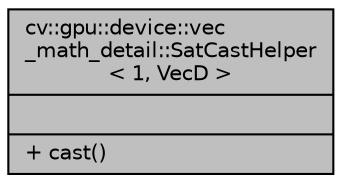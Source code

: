 digraph "cv::gpu::device::vec_math_detail::SatCastHelper&lt; 1, VecD &gt;"
{
 // LATEX_PDF_SIZE
  edge [fontname="Helvetica",fontsize="10",labelfontname="Helvetica",labelfontsize="10"];
  node [fontname="Helvetica",fontsize="10",shape=record];
  Node1 [label="{cv::gpu::device::vec\l_math_detail::SatCastHelper\l\< 1, VecD \>\n||+ cast()\l}",height=0.2,width=0.4,color="black", fillcolor="grey75", style="filled", fontcolor="black",tooltip=" "];
}
